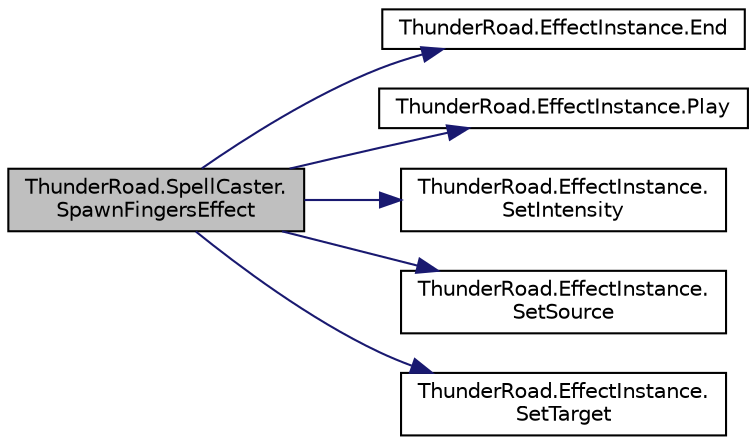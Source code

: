 digraph "ThunderRoad.SpellCaster.SpawnFingersEffect"
{
 // LATEX_PDF_SIZE
  edge [fontname="Helvetica",fontsize="10",labelfontname="Helvetica",labelfontsize="10"];
  node [fontname="Helvetica",fontsize="10",shape=record];
  rankdir="LR";
  Node1 [label="ThunderRoad.SpellCaster.\lSpawnFingersEffect",height=0.2,width=0.4,color="black", fillcolor="grey75", style="filled", fontcolor="black",tooltip="Spawns the fingers effect."];
  Node1 -> Node2 [color="midnightblue",fontsize="10",style="solid",fontname="Helvetica"];
  Node2 [label="ThunderRoad.EffectInstance.End",height=0.2,width=0.4,color="black", fillcolor="white", style="filled",URL="$class_thunder_road_1_1_effect_instance.html#a2145ac61404303ad31bfda14880e77e5",tooltip="Ends the specified loop only."];
  Node1 -> Node3 [color="midnightblue",fontsize="10",style="solid",fontname="Helvetica"];
  Node3 [label="ThunderRoad.EffectInstance.Play",height=0.2,width=0.4,color="black", fillcolor="white", style="filled",URL="$class_thunder_road_1_1_effect_instance.html#a2e1b93aec710be57d9a9014149f0c5d5",tooltip="Plays the specified step custom hash identifier."];
  Node1 -> Node4 [color="midnightblue",fontsize="10",style="solid",fontname="Helvetica"];
  Node4 [label="ThunderRoad.EffectInstance.\lSetIntensity",height=0.2,width=0.4,color="black", fillcolor="white", style="filled",URL="$class_thunder_road_1_1_effect_instance.html#ab4b317e4c00e6212a31d9af69fca4d16",tooltip="Sets the intensity."];
  Node1 -> Node5 [color="midnightblue",fontsize="10",style="solid",fontname="Helvetica"];
  Node5 [label="ThunderRoad.EffectInstance.\lSetSource",height=0.2,width=0.4,color="black", fillcolor="white", style="filled",URL="$class_thunder_road_1_1_effect_instance.html#a9d3862d50928959fb7c602111de6c60e",tooltip="Sets the source."];
  Node1 -> Node6 [color="midnightblue",fontsize="10",style="solid",fontname="Helvetica"];
  Node6 [label="ThunderRoad.EffectInstance.\lSetTarget",height=0.2,width=0.4,color="black", fillcolor="white", style="filled",URL="$class_thunder_road_1_1_effect_instance.html#a87794195b08dfc45bf7ea9b93f0bc305",tooltip="Sets the target."];
}

